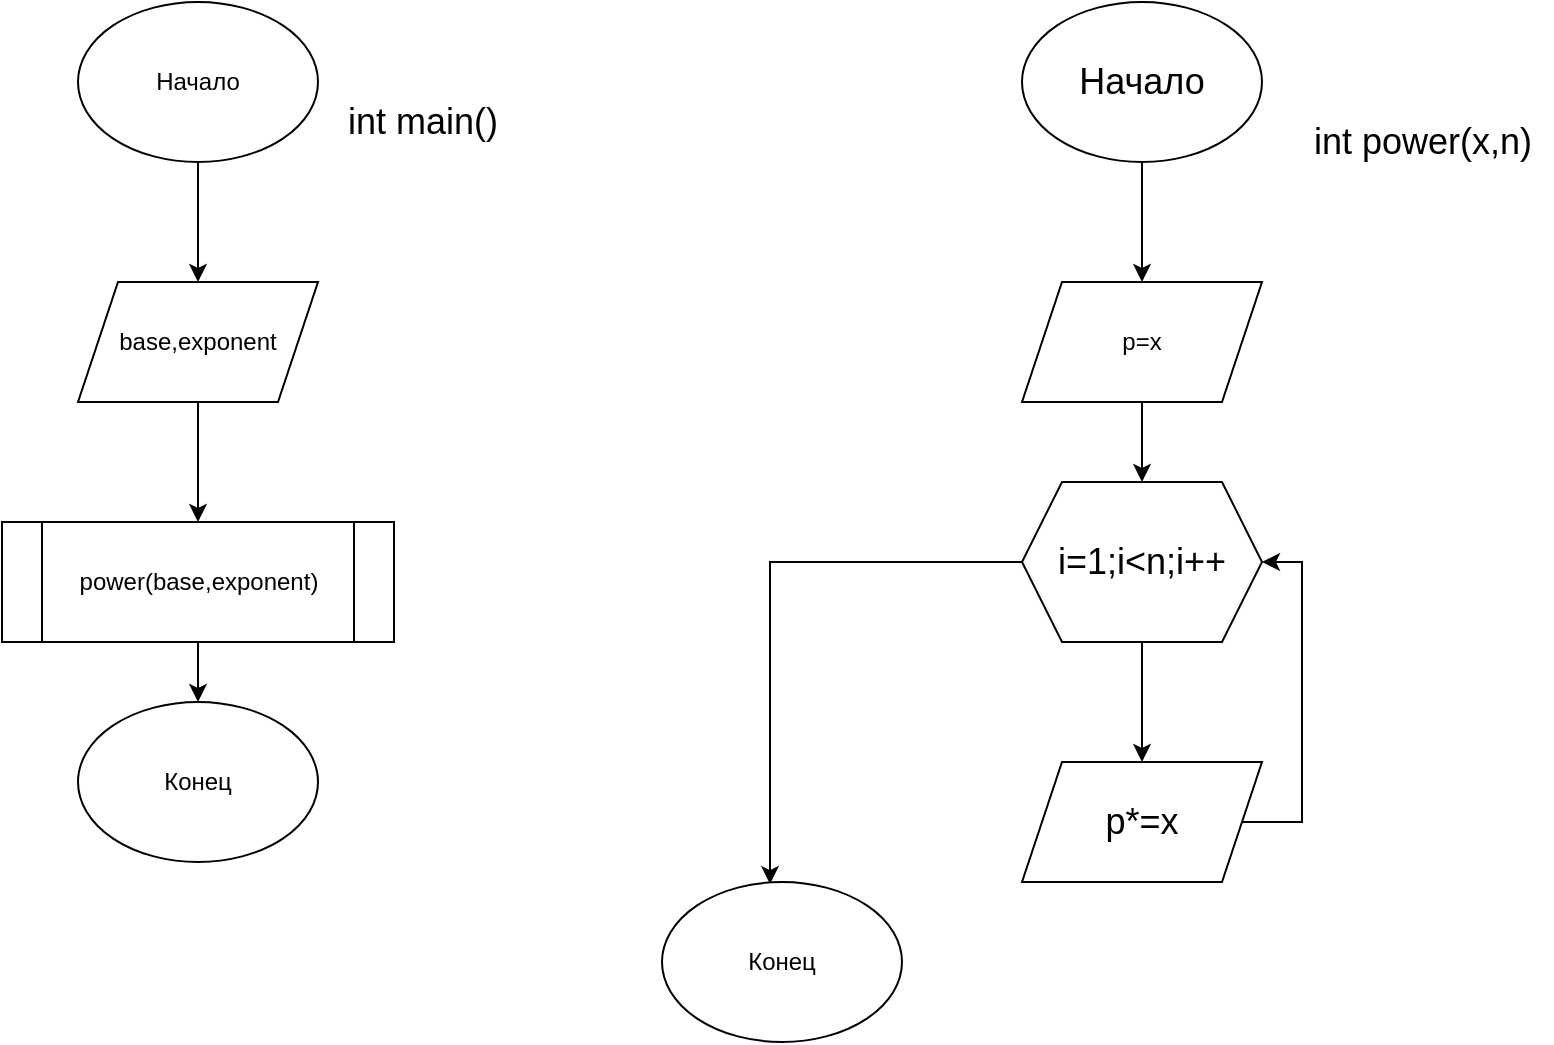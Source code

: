 <mxfile version="20.8.20" type="device"><diagram name="Страница 1" id="DXiObgIw-Z_cZSv1zvZZ"><mxGraphModel dx="1434" dy="782" grid="1" gridSize="10" guides="1" tooltips="1" connect="1" arrows="1" fold="1" page="1" pageScale="1" pageWidth="827" pageHeight="1169" math="0" shadow="0"><root><mxCell id="0"/><mxCell id="1" parent="0"/><mxCell id="EraHhZAFDcMsgpjvVhO8-3" style="edgeStyle=orthogonalEdgeStyle;rounded=0;orthogonalLoop=1;jettySize=auto;html=1;exitX=0.5;exitY=1;exitDx=0;exitDy=0;entryX=0.5;entryY=0;entryDx=0;entryDy=0;" edge="1" parent="1" source="EraHhZAFDcMsgpjvVhO8-1" target="EraHhZAFDcMsgpjvVhO8-2"><mxGeometry relative="1" as="geometry"/></mxCell><mxCell id="EraHhZAFDcMsgpjvVhO8-1" value="Начало" style="ellipse;whiteSpace=wrap;html=1;" vertex="1" parent="1"><mxGeometry x="38" width="120" height="80" as="geometry"/></mxCell><mxCell id="EraHhZAFDcMsgpjvVhO8-6" style="edgeStyle=orthogonalEdgeStyle;rounded=0;orthogonalLoop=1;jettySize=auto;html=1;exitX=0.5;exitY=1;exitDx=0;exitDy=0;entryX=0.5;entryY=0;entryDx=0;entryDy=0;" edge="1" parent="1" source="EraHhZAFDcMsgpjvVhO8-2" target="EraHhZAFDcMsgpjvVhO8-5"><mxGeometry relative="1" as="geometry"/></mxCell><mxCell id="EraHhZAFDcMsgpjvVhO8-2" value="base,exponent" style="shape=parallelogram;perimeter=parallelogramPerimeter;whiteSpace=wrap;html=1;fixedSize=1;" vertex="1" parent="1"><mxGeometry x="38" y="140" width="120" height="60" as="geometry"/></mxCell><mxCell id="EraHhZAFDcMsgpjvVhO8-9" style="edgeStyle=orthogonalEdgeStyle;rounded=0;orthogonalLoop=1;jettySize=auto;html=1;exitX=0.5;exitY=1;exitDx=0;exitDy=0;entryX=0.5;entryY=0;entryDx=0;entryDy=0;" edge="1" parent="1" source="EraHhZAFDcMsgpjvVhO8-5" target="EraHhZAFDcMsgpjvVhO8-8"><mxGeometry relative="1" as="geometry"/></mxCell><mxCell id="EraHhZAFDcMsgpjvVhO8-5" value="power(base,exponent)" style="shape=process;whiteSpace=wrap;html=1;backgroundOutline=1;" vertex="1" parent="1"><mxGeometry y="260" width="196" height="60" as="geometry"/></mxCell><mxCell id="EraHhZAFDcMsgpjvVhO8-8" value="Конец" style="ellipse;whiteSpace=wrap;html=1;" vertex="1" parent="1"><mxGeometry x="38" y="350" width="120" height="80" as="geometry"/></mxCell><mxCell id="EraHhZAFDcMsgpjvVhO8-10" value="int main()" style="text;html=1;align=center;verticalAlign=middle;resizable=0;points=[];autosize=1;strokeColor=none;fillColor=none;fontSize=18;" vertex="1" parent="1"><mxGeometry x="160" y="40" width="100" height="40" as="geometry"/></mxCell><mxCell id="EraHhZAFDcMsgpjvVhO8-14" style="edgeStyle=orthogonalEdgeStyle;rounded=0;orthogonalLoop=1;jettySize=auto;html=1;exitX=0.5;exitY=1;exitDx=0;exitDy=0;entryX=0.5;entryY=0;entryDx=0;entryDy=0;fontSize=18;" edge="1" parent="1" source="EraHhZAFDcMsgpjvVhO8-11" target="EraHhZAFDcMsgpjvVhO8-12"><mxGeometry relative="1" as="geometry"/></mxCell><mxCell id="EraHhZAFDcMsgpjvVhO8-11" value="Начало" style="ellipse;whiteSpace=wrap;html=1;fontSize=18;" vertex="1" parent="1"><mxGeometry x="510" width="120" height="80" as="geometry"/></mxCell><mxCell id="EraHhZAFDcMsgpjvVhO8-16" style="edgeStyle=orthogonalEdgeStyle;rounded=0;orthogonalLoop=1;jettySize=auto;html=1;exitX=0.5;exitY=1;exitDx=0;exitDy=0;entryX=0.5;entryY=0;entryDx=0;entryDy=0;fontSize=18;" edge="1" parent="1" source="EraHhZAFDcMsgpjvVhO8-12" target="EraHhZAFDcMsgpjvVhO8-15"><mxGeometry relative="1" as="geometry"/></mxCell><mxCell id="EraHhZAFDcMsgpjvVhO8-12" value="p=x" style="shape=parallelogram;perimeter=parallelogramPerimeter;whiteSpace=wrap;html=1;fixedSize=1;" vertex="1" parent="1"><mxGeometry x="510" y="140" width="120" height="60" as="geometry"/></mxCell><mxCell id="EraHhZAFDcMsgpjvVhO8-17" style="edgeStyle=orthogonalEdgeStyle;rounded=0;orthogonalLoop=1;jettySize=auto;html=1;exitX=0.5;exitY=1;exitDx=0;exitDy=0;fontSize=18;" edge="1" parent="1" source="EraHhZAFDcMsgpjvVhO8-15"><mxGeometry relative="1" as="geometry"><mxPoint x="570" y="380" as="targetPoint"/></mxGeometry></mxCell><mxCell id="EraHhZAFDcMsgpjvVhO8-22" style="edgeStyle=orthogonalEdgeStyle;rounded=0;orthogonalLoop=1;jettySize=auto;html=1;exitX=0;exitY=0.5;exitDx=0;exitDy=0;entryX=0.45;entryY=0.013;entryDx=0;entryDy=0;entryPerimeter=0;fontSize=18;" edge="1" parent="1" source="EraHhZAFDcMsgpjvVhO8-15" target="EraHhZAFDcMsgpjvVhO8-21"><mxGeometry relative="1" as="geometry"/></mxCell><mxCell id="EraHhZAFDcMsgpjvVhO8-15" value="i=1;i&amp;lt;n;i++" style="shape=hexagon;perimeter=hexagonPerimeter2;whiteSpace=wrap;html=1;fixedSize=1;fontSize=18;" vertex="1" parent="1"><mxGeometry x="510" y="240" width="120" height="80" as="geometry"/></mxCell><mxCell id="EraHhZAFDcMsgpjvVhO8-19" style="edgeStyle=orthogonalEdgeStyle;rounded=0;orthogonalLoop=1;jettySize=auto;html=1;exitX=1;exitY=0.5;exitDx=0;exitDy=0;entryX=1;entryY=0.5;entryDx=0;entryDy=0;fontSize=18;" edge="1" parent="1" source="EraHhZAFDcMsgpjvVhO8-18" target="EraHhZAFDcMsgpjvVhO8-15"><mxGeometry relative="1" as="geometry"><Array as="points"><mxPoint x="650" y="410"/><mxPoint x="650" y="280"/></Array></mxGeometry></mxCell><mxCell id="EraHhZAFDcMsgpjvVhO8-18" value="p*=x" style="shape=parallelogram;perimeter=parallelogramPerimeter;whiteSpace=wrap;html=1;fixedSize=1;fontSize=18;" vertex="1" parent="1"><mxGeometry x="510" y="380" width="120" height="60" as="geometry"/></mxCell><mxCell id="EraHhZAFDcMsgpjvVhO8-21" value="Конец" style="ellipse;whiteSpace=wrap;html=1;" vertex="1" parent="1"><mxGeometry x="330" y="440" width="120" height="80" as="geometry"/></mxCell><mxCell id="EraHhZAFDcMsgpjvVhO8-23" value="int power(x,n)" style="text;html=1;align=center;verticalAlign=middle;resizable=0;points=[];autosize=1;strokeColor=none;fillColor=none;fontSize=18;" vertex="1" parent="1"><mxGeometry x="645" y="50" width="130" height="40" as="geometry"/></mxCell></root></mxGraphModel></diagram></mxfile>